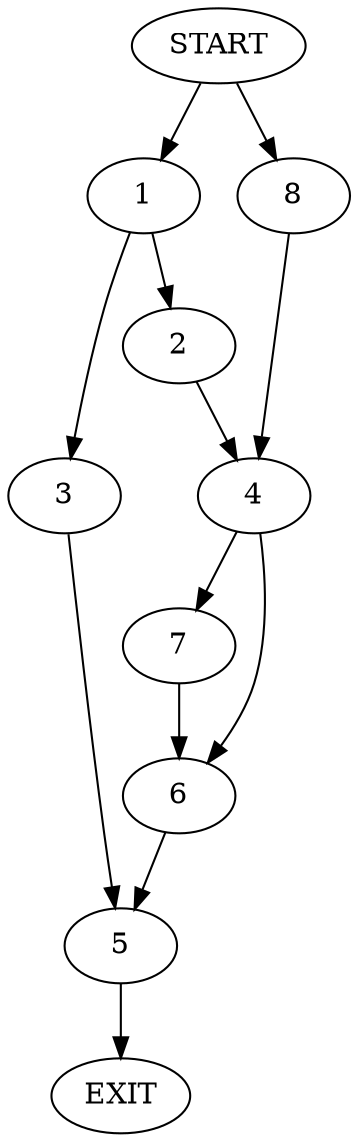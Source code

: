 digraph {
0 [label="START"]
9 [label="EXIT"]
0 -> 1
1 -> 2
1 -> 3
2 -> 4
3 -> 5
4 -> 6
4 -> 7
0 -> 8
8 -> 4
7 -> 6
6 -> 5
5 -> 9
}
